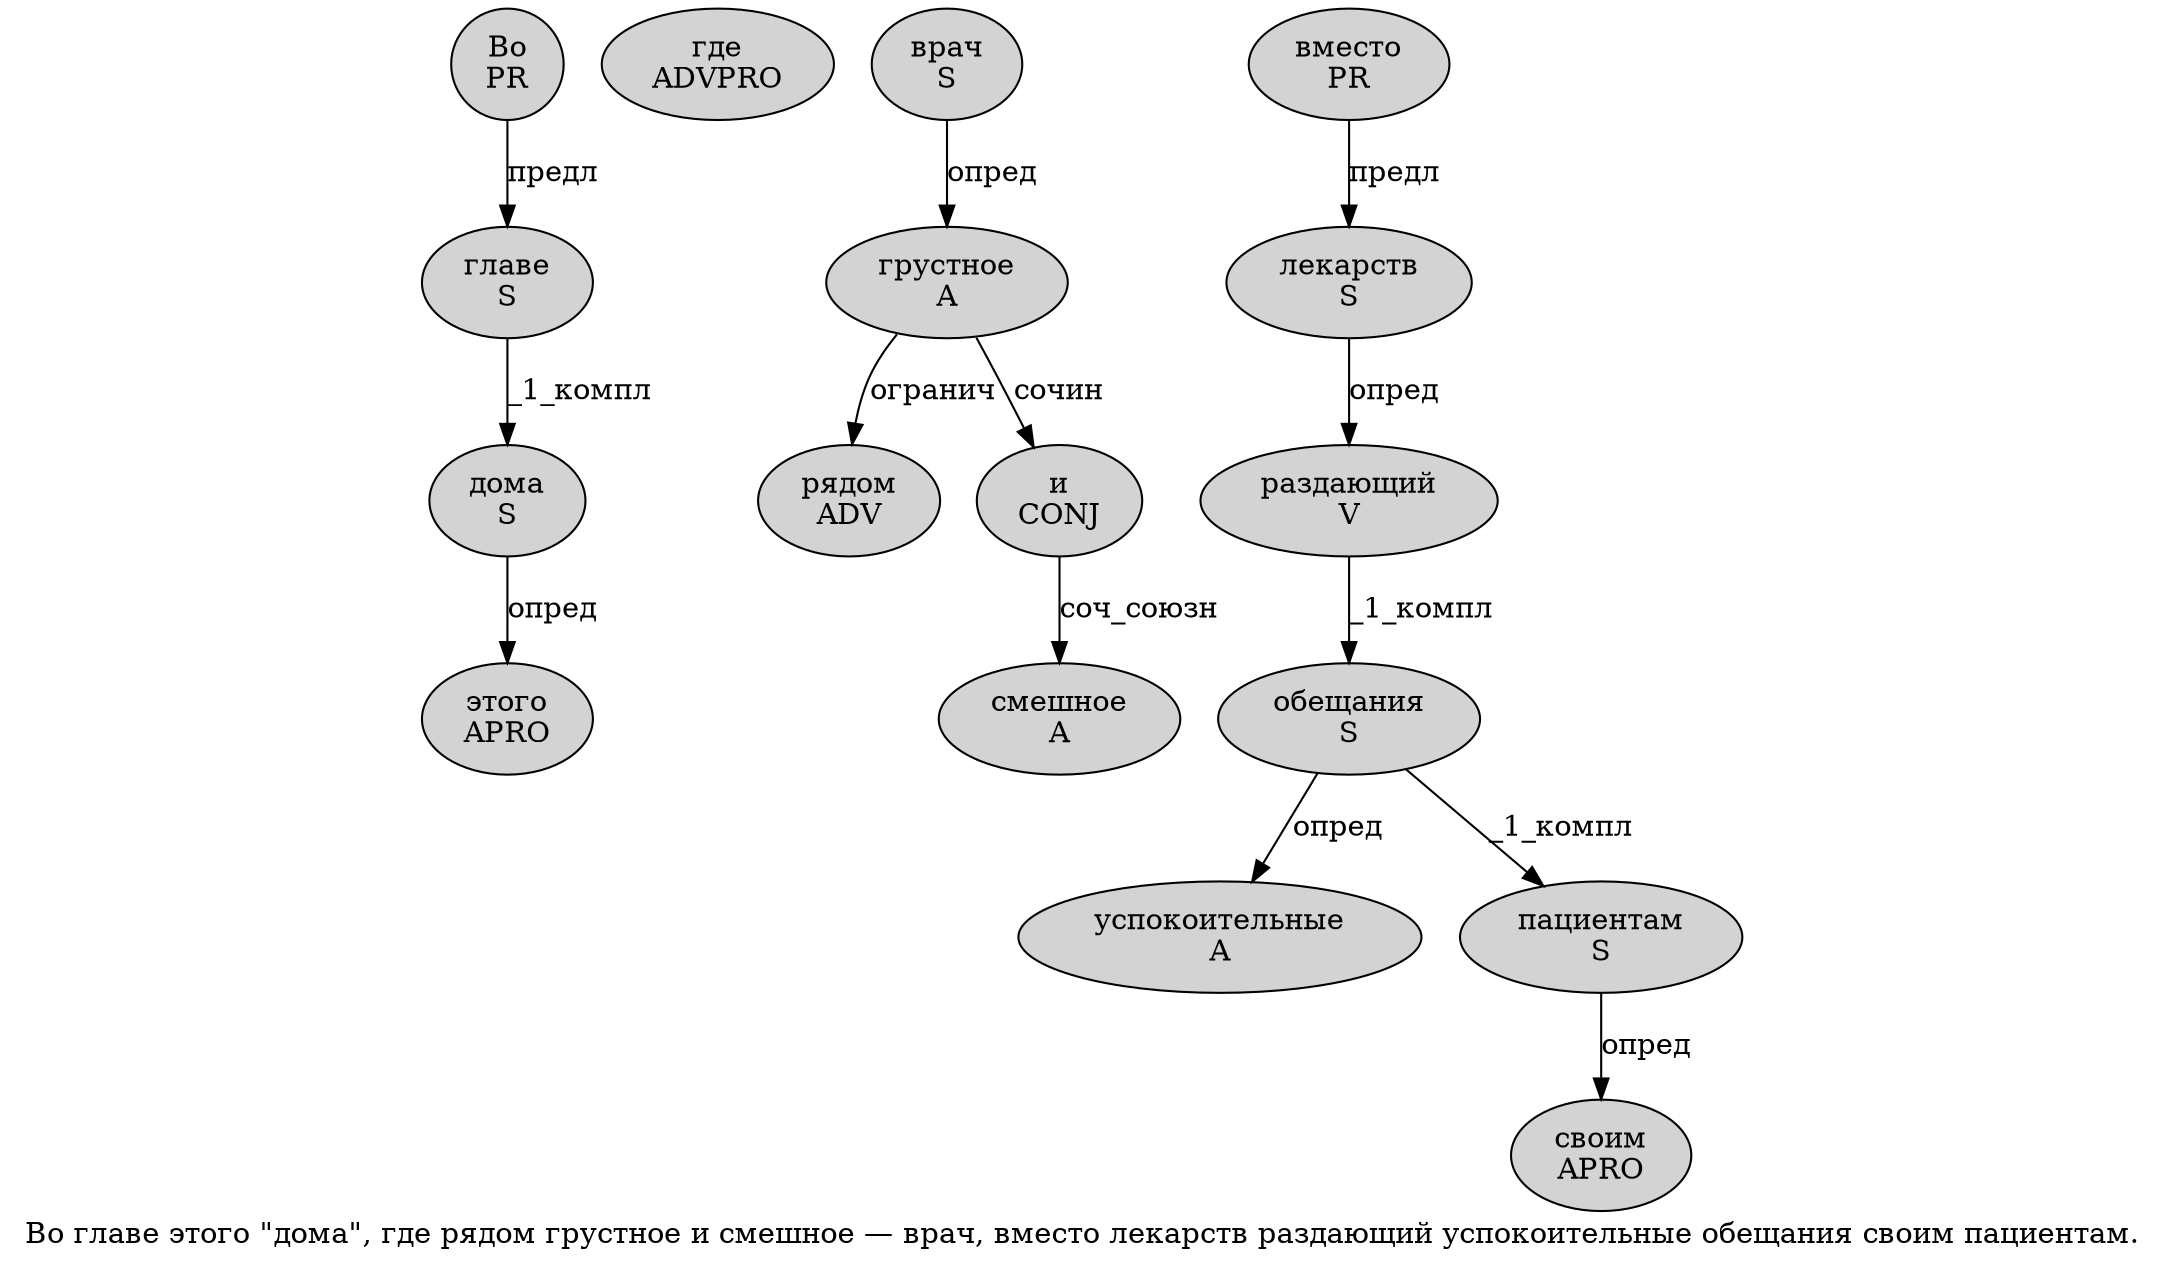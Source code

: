 digraph SENTENCE_40 {
	graph [label="Во главе этого \"дома\", где рядом грустное и смешное — врач, вместо лекарств раздающий успокоительные обещания своим пациентам."]
	node [style=filled]
		0 [label="Во
PR" color="" fillcolor=lightgray penwidth=1 shape=ellipse]
		1 [label="главе
S" color="" fillcolor=lightgray penwidth=1 shape=ellipse]
		2 [label="этого
APRO" color="" fillcolor=lightgray penwidth=1 shape=ellipse]
		4 [label="дома
S" color="" fillcolor=lightgray penwidth=1 shape=ellipse]
		7 [label="где
ADVPRO" color="" fillcolor=lightgray penwidth=1 shape=ellipse]
		8 [label="рядом
ADV" color="" fillcolor=lightgray penwidth=1 shape=ellipse]
		9 [label="грустное
A" color="" fillcolor=lightgray penwidth=1 shape=ellipse]
		10 [label="и
CONJ" color="" fillcolor=lightgray penwidth=1 shape=ellipse]
		11 [label="смешное
A" color="" fillcolor=lightgray penwidth=1 shape=ellipse]
		13 [label="врач
S" color="" fillcolor=lightgray penwidth=1 shape=ellipse]
		15 [label="вместо
PR" color="" fillcolor=lightgray penwidth=1 shape=ellipse]
		16 [label="лекарств
S" color="" fillcolor=lightgray penwidth=1 shape=ellipse]
		17 [label="раздающий
V" color="" fillcolor=lightgray penwidth=1 shape=ellipse]
		18 [label="успокоительные
A" color="" fillcolor=lightgray penwidth=1 shape=ellipse]
		19 [label="обещания
S" color="" fillcolor=lightgray penwidth=1 shape=ellipse]
		20 [label="своим
APRO" color="" fillcolor=lightgray penwidth=1 shape=ellipse]
		21 [label="пациентам
S" color="" fillcolor=lightgray penwidth=1 shape=ellipse]
			15 -> 16 [label="предл"]
			16 -> 17 [label="опред"]
			19 -> 18 [label="опред"]
			19 -> 21 [label="_1_компл"]
			17 -> 19 [label="_1_компл"]
			1 -> 4 [label="_1_компл"]
			4 -> 2 [label="опред"]
			21 -> 20 [label="опред"]
			10 -> 11 [label="соч_союзн"]
			0 -> 1 [label="предл"]
			9 -> 8 [label="огранич"]
			9 -> 10 [label="сочин"]
			13 -> 9 [label="опред"]
}
